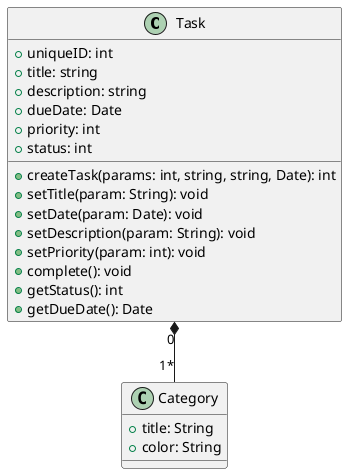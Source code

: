 @startuml

class Task {
  +uniqueID: int
  +title: string
  +description: string
  +dueDate: Date
  +priority: int
  +status: int
  +createTask(params: int, string, string, Date): int
  +setTitle(param: String): void
  +setDate(param: Date): void
  +setDescription(param: String): void
  +setPriority(param: int): void
  +complete(): void
  +getStatus(): int
  +getDueDate(): Date
}

class Category {
  +title: String
  +color: String
}

Task "0" *-- "1*" Category

@enduml
